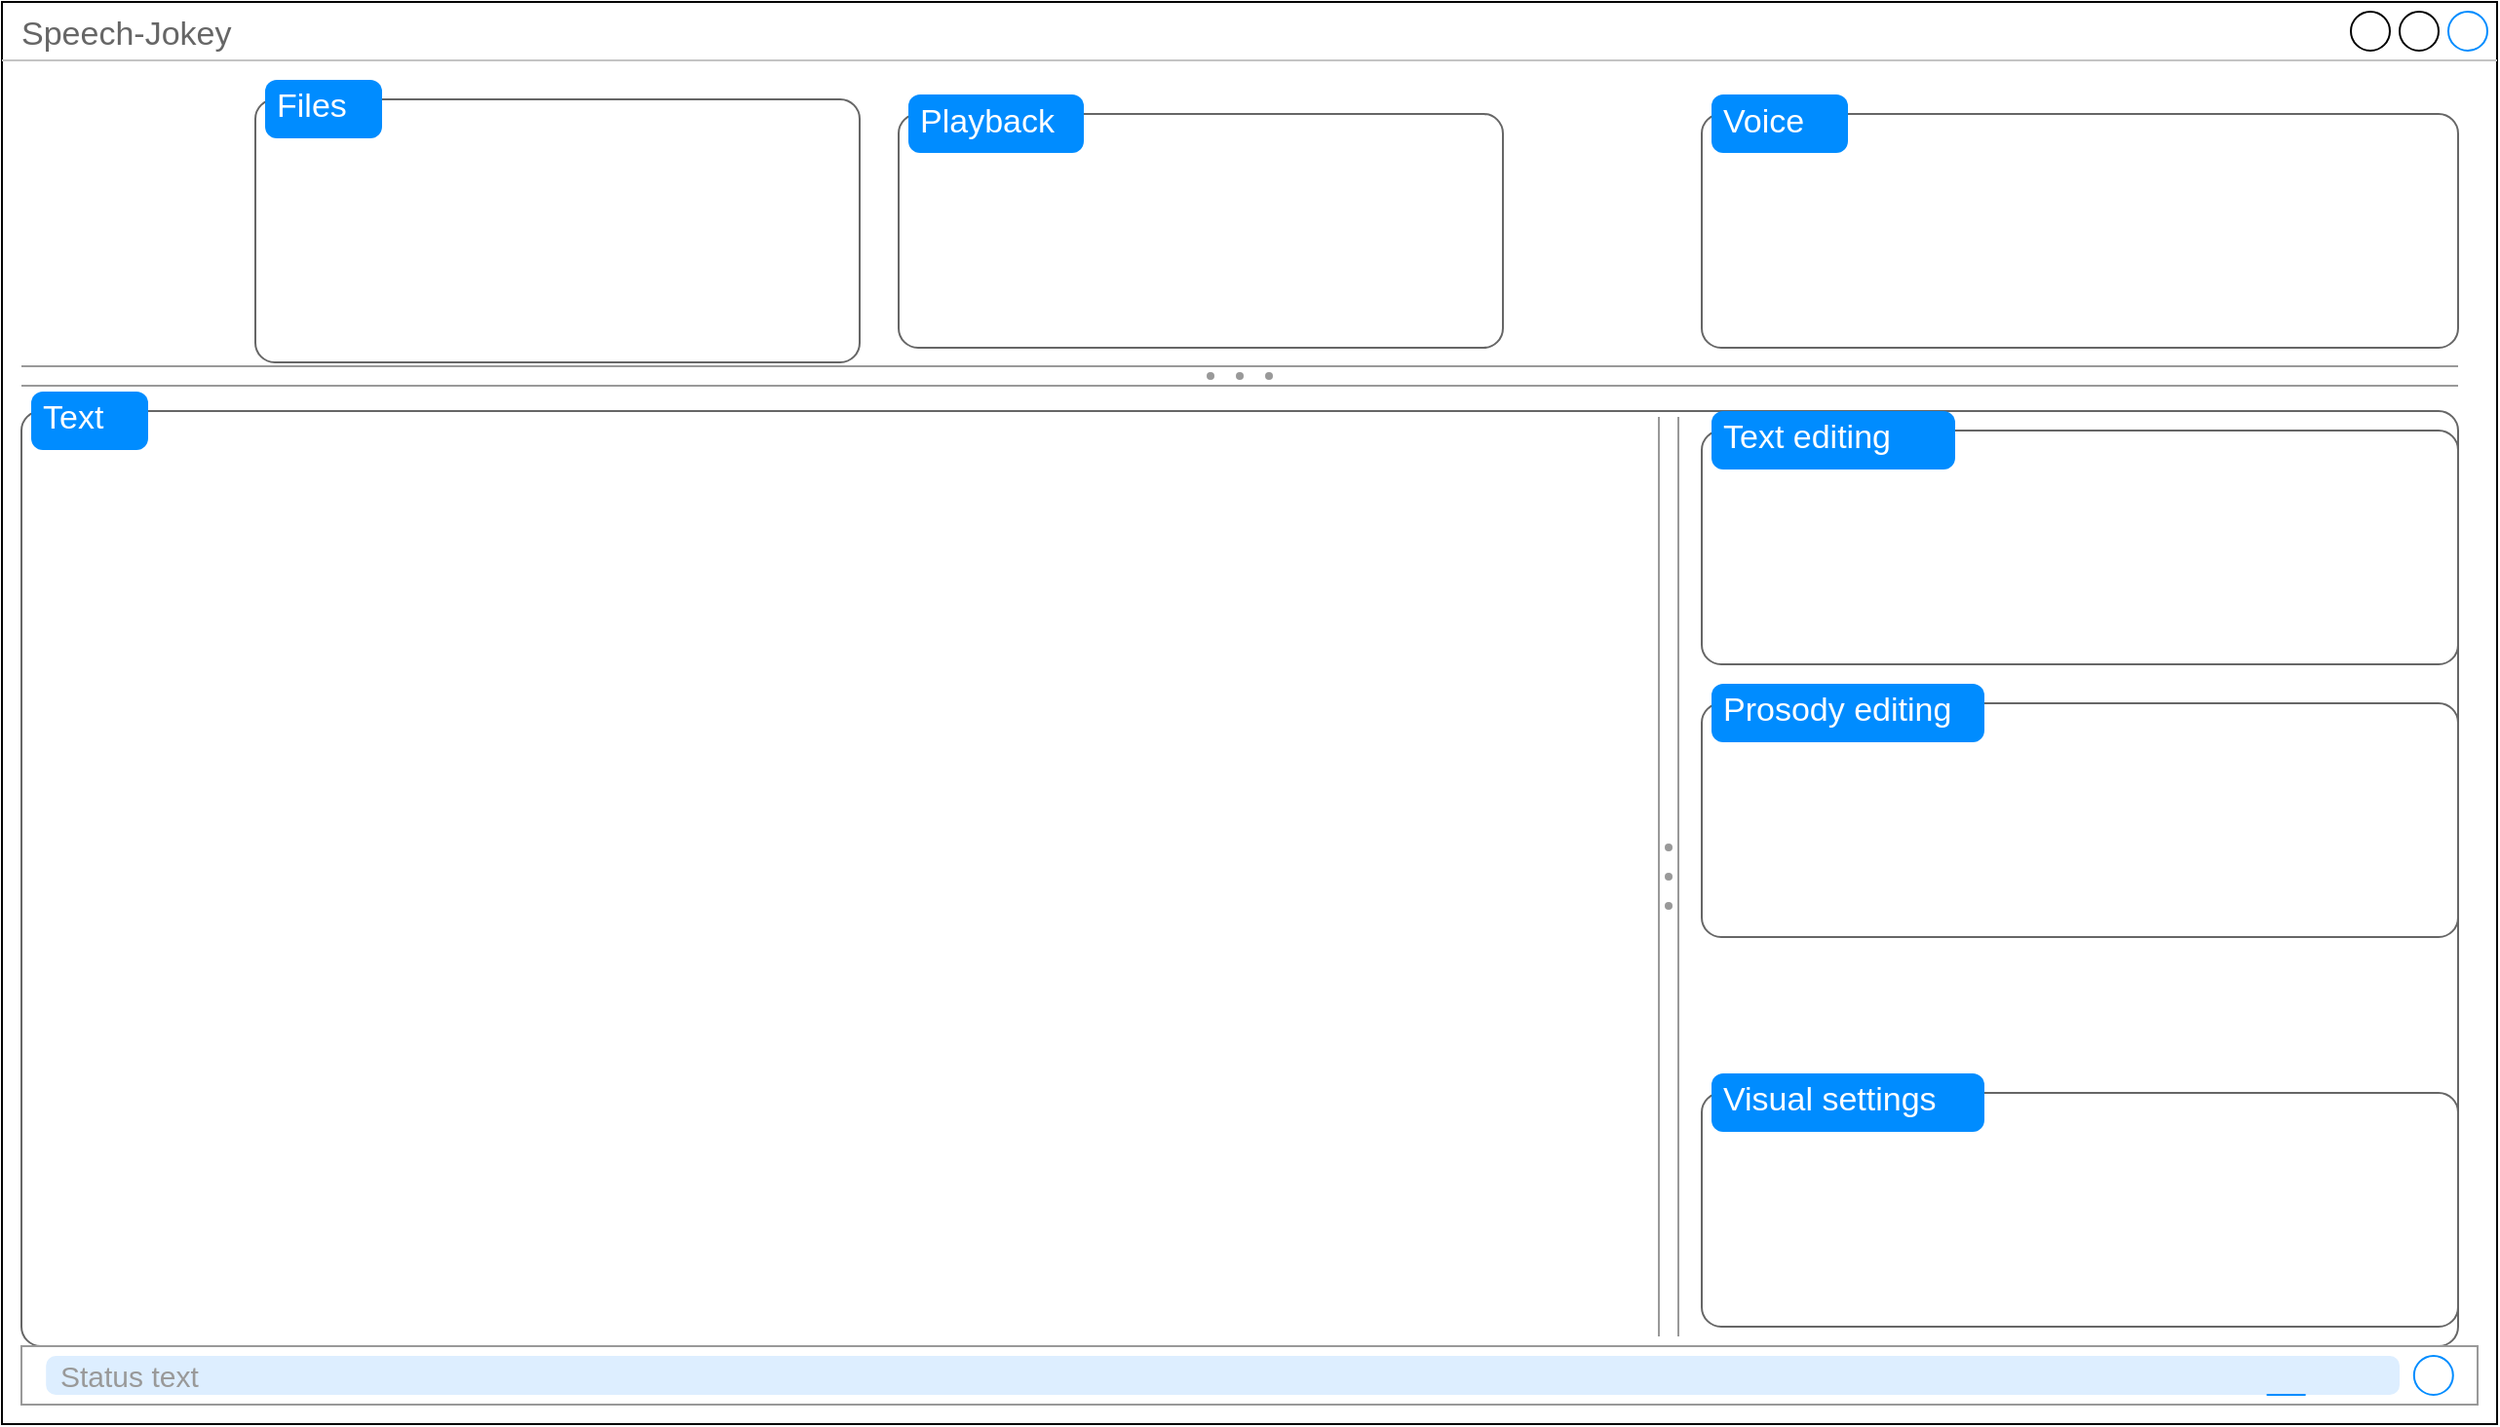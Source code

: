 <mxfile version="23.1.1" type="github">
  <diagram name="Page-1" id="PBg55gAw4XukbWbmwyFZ">
    <mxGraphModel dx="2278" dy="1466" grid="1" gridSize="10" guides="1" tooltips="1" connect="1" arrows="1" fold="1" page="1" pageScale="1" pageWidth="1654" pageHeight="1169" math="0" shadow="0">
      <root>
        <mxCell id="0" />
        <mxCell id="1" parent="0" />
        <mxCell id="mHXYmhf6QTTIRyPpXMR3-4" value="Speech-Jokey" style="strokeWidth=1;shadow=0;dashed=0;align=center;html=1;shape=mxgraph.mockup.containers.window;align=left;verticalAlign=top;spacingLeft=8;strokeColor2=#008cff;strokeColor3=#c4c4c4;fontColor=#666666;mainText=;fontSize=17;labelBackgroundColor=none;whiteSpace=wrap;" vertex="1" parent="1">
          <mxGeometry x="40" y="350" width="1280" height="730" as="geometry" />
        </mxCell>
        <mxCell id="mHXYmhf6QTTIRyPpXMR3-7" value="" style="shape=mxgraph.mockup.containers.marginRect;rectMarginTop=10;strokeColor=#666666;strokeWidth=1;dashed=0;rounded=1;arcSize=5;recursiveResize=0;html=1;whiteSpace=wrap;" vertex="1" parent="1">
          <mxGeometry x="50" y="550" width="1250" height="490" as="geometry" />
        </mxCell>
        <mxCell id="mHXYmhf6QTTIRyPpXMR3-8" value="Text" style="shape=rect;strokeColor=none;fillColor=#008cff;strokeWidth=1;dashed=0;rounded=1;arcSize=20;fontColor=#ffffff;fontSize=17;spacing=2;spacingTop=-2;align=left;autosize=1;spacingLeft=4;resizeWidth=0;resizeHeight=0;perimeter=none;html=1;whiteSpace=wrap;" vertex="1" parent="mHXYmhf6QTTIRyPpXMR3-7">
          <mxGeometry x="5" width="60" height="30" as="geometry" />
        </mxCell>
        <mxCell id="mHXYmhf6QTTIRyPpXMR3-34" value="" style="verticalLabelPosition=bottom;shadow=0;dashed=0;align=center;html=1;verticalAlign=top;strokeWidth=1;shape=mxgraph.mockup.forms.splitter;strokeColor=#999999;" vertex="1" parent="mHXYmhf6QTTIRyPpXMR3-7">
          <mxGeometry y="-13" width="1250" height="10" as="geometry" />
        </mxCell>
        <mxCell id="mHXYmhf6QTTIRyPpXMR3-9" value="" style="shape=mxgraph.mockup.containers.marginRect;rectMarginTop=10;strokeColor=#666666;strokeWidth=1;dashed=0;rounded=1;arcSize=5;recursiveResize=0;html=1;whiteSpace=wrap;" vertex="1" parent="1">
          <mxGeometry x="170" y="390" width="310" height="145" as="geometry" />
        </mxCell>
        <mxCell id="mHXYmhf6QTTIRyPpXMR3-10" value="Files" style="shape=rect;strokeColor=none;fillColor=#008cff;strokeWidth=1;dashed=0;rounded=1;arcSize=20;fontColor=#ffffff;fontSize=17;spacing=2;spacingTop=-2;align=left;autosize=1;spacingLeft=4;resizeWidth=0;resizeHeight=0;perimeter=none;html=1;whiteSpace=wrap;" vertex="1" parent="mHXYmhf6QTTIRyPpXMR3-9">
          <mxGeometry x="5" width="60" height="30" as="geometry" />
        </mxCell>
        <mxCell id="mHXYmhf6QTTIRyPpXMR3-11" value="" style="shape=mxgraph.mockup.containers.marginRect;rectMarginTop=10;strokeColor=#666666;strokeWidth=1;dashed=0;rounded=1;arcSize=5;recursiveResize=0;html=1;whiteSpace=wrap;" vertex="1" parent="1">
          <mxGeometry x="912" y="397.5" width="388" height="130" as="geometry" />
        </mxCell>
        <mxCell id="mHXYmhf6QTTIRyPpXMR3-12" value="Voice" style="shape=rect;strokeColor=none;fillColor=#008cff;strokeWidth=1;dashed=0;rounded=1;arcSize=20;fontColor=#ffffff;fontSize=17;spacing=2;spacingTop=-2;align=left;autosize=1;spacingLeft=4;resizeWidth=0;resizeHeight=0;perimeter=none;html=1;whiteSpace=wrap;" vertex="1" parent="mHXYmhf6QTTIRyPpXMR3-11">
          <mxGeometry x="5" width="70" height="30" as="geometry" />
        </mxCell>
        <mxCell id="mHXYmhf6QTTIRyPpXMR3-13" value="" style="shape=mxgraph.mockup.containers.marginRect;rectMarginTop=10;strokeColor=#666666;strokeWidth=1;dashed=0;rounded=1;arcSize=5;recursiveResize=0;html=1;whiteSpace=wrap;" vertex="1" parent="1">
          <mxGeometry x="500" y="397.5" width="310" height="130" as="geometry" />
        </mxCell>
        <mxCell id="mHXYmhf6QTTIRyPpXMR3-14" value="Playback" style="shape=rect;strokeColor=none;fillColor=#008cff;strokeWidth=1;dashed=0;rounded=1;arcSize=20;fontColor=#ffffff;fontSize=17;spacing=2;spacingTop=-2;align=left;autosize=1;spacingLeft=4;resizeWidth=0;resizeHeight=0;perimeter=none;html=1;whiteSpace=wrap;" vertex="1" parent="mHXYmhf6QTTIRyPpXMR3-13">
          <mxGeometry x="5" width="90" height="30" as="geometry" />
        </mxCell>
        <mxCell id="mHXYmhf6QTTIRyPpXMR3-15" value="" style="shape=mxgraph.mockup.containers.marginRect;rectMarginTop=10;strokeColor=#666666;strokeWidth=1;dashed=0;rounded=1;arcSize=5;recursiveResize=0;html=1;whiteSpace=wrap;" vertex="1" parent="1">
          <mxGeometry x="912" y="560" width="388" height="130" as="geometry" />
        </mxCell>
        <mxCell id="mHXYmhf6QTTIRyPpXMR3-16" value="Text editing" style="shape=rect;strokeColor=none;fillColor=#008cff;strokeWidth=1;dashed=0;rounded=1;arcSize=20;fontColor=#ffffff;fontSize=17;spacing=2;spacingTop=-2;align=left;autosize=1;spacingLeft=4;resizeWidth=0;resizeHeight=0;perimeter=none;html=1;whiteSpace=wrap;" vertex="1" parent="mHXYmhf6QTTIRyPpXMR3-15">
          <mxGeometry x="5" width="125" height="30" as="geometry" />
        </mxCell>
        <mxCell id="mHXYmhf6QTTIRyPpXMR3-17" value="" style="shape=mxgraph.mockup.containers.marginRect;rectMarginTop=10;strokeColor=#666666;strokeWidth=1;dashed=0;rounded=1;arcSize=5;recursiveResize=0;html=1;whiteSpace=wrap;" vertex="1" parent="1">
          <mxGeometry x="912" y="700" width="388" height="130" as="geometry" />
        </mxCell>
        <mxCell id="mHXYmhf6QTTIRyPpXMR3-18" value="Prosody editing" style="shape=rect;strokeColor=none;fillColor=#008cff;strokeWidth=1;dashed=0;rounded=1;arcSize=20;fontColor=#ffffff;fontSize=17;spacing=2;spacingTop=-2;align=left;autosize=1;spacingLeft=4;resizeWidth=0;resizeHeight=0;perimeter=none;html=1;whiteSpace=wrap;" vertex="1" parent="mHXYmhf6QTTIRyPpXMR3-17">
          <mxGeometry x="5" width="140" height="30" as="geometry" />
        </mxCell>
        <mxCell id="mHXYmhf6QTTIRyPpXMR3-19" value="" style="shape=mxgraph.mockup.containers.marginRect;rectMarginTop=10;strokeColor=#666666;strokeWidth=1;dashed=0;rounded=1;arcSize=5;recursiveResize=0;html=1;whiteSpace=wrap;" vertex="1" parent="1">
          <mxGeometry x="912" y="900" width="388" height="130" as="geometry" />
        </mxCell>
        <mxCell id="mHXYmhf6QTTIRyPpXMR3-20" value="Visual settings" style="shape=rect;strokeColor=none;fillColor=#008cff;strokeWidth=1;dashed=0;rounded=1;arcSize=20;fontColor=#ffffff;fontSize=17;spacing=2;spacingTop=-2;align=left;autosize=1;spacingLeft=4;resizeWidth=0;resizeHeight=0;perimeter=none;html=1;whiteSpace=wrap;" vertex="1" parent="mHXYmhf6QTTIRyPpXMR3-19">
          <mxGeometry x="5" width="140" height="30" as="geometry" />
        </mxCell>
        <mxCell id="mHXYmhf6QTTIRyPpXMR3-21" value="" style="strokeWidth=1;shadow=0;dashed=0;align=center;html=1;shape=mxgraph.mockup.misc.rrect;rSize=0;strokeColor=#999999;fillColor=#ffffff;" vertex="1" parent="1">
          <mxGeometry x="50" y="1040" width="1260" height="30" as="geometry" />
        </mxCell>
        <mxCell id="mHXYmhf6QTTIRyPpXMR3-22" value="Status text" style="strokeWidth=1;shadow=0;dashed=0;align=center;html=1;shape=mxgraph.mockup.misc.rrect;rSize=5;strokeColor=none;fontSize=15;fontColor=#999999;fillColor=#ddeeff;align=left;spacingLeft=5;whiteSpace=wrap;" vertex="1" parent="mHXYmhf6QTTIRyPpXMR3-21">
          <mxGeometry x="12.6" y="5" width="1207.4" height="20" as="geometry" />
        </mxCell>
        <mxCell id="mHXYmhf6QTTIRyPpXMR3-25" value="" style="strokeWidth=1;shadow=0;dashed=0;align=center;html=1;shape=mxgraph.mockup.misc.anchor;" vertex="1" parent="mHXYmhf6QTTIRyPpXMR3-21">
          <mxGeometry x="1247.4" y="15" as="geometry" />
        </mxCell>
        <mxCell id="mHXYmhf6QTTIRyPpXMR3-26" value="" style="shape=ellipse;fillColor=none;strokeColor=#008cff;resizable=0;html=1;" vertex="1" parent="mHXYmhf6QTTIRyPpXMR3-25">
          <mxGeometry x="-20" y="-10" width="20" height="20" as="geometry" />
        </mxCell>
        <mxCell id="mHXYmhf6QTTIRyPpXMR3-27" value="" style="strokeWidth=1;shadow=0;dashed=0;align=center;html=1;shape=mxgraph.mockup.misc.anchor;" vertex="1" parent="mHXYmhf6QTTIRyPpXMR3-21">
          <mxGeometry x="1171.8" y="15" as="geometry" />
        </mxCell>
        <mxCell id="mHXYmhf6QTTIRyPpXMR3-28" value="" style="shape=line;strokeColor=#008cff;resizable=0;" vertex="1" parent="mHXYmhf6QTTIRyPpXMR3-27">
          <mxGeometry x="-20" y="5" width="20" height="10" as="geometry" />
        </mxCell>
        <mxCell id="mHXYmhf6QTTIRyPpXMR3-31" value="" style="shape=image;html=1;verticalAlign=top;verticalLabelPosition=bottom;labelBackgroundColor=#ffffff;imageAspect=0;aspect=fixed;image=https://cdn4.iconfinder.com/data/icons/geosm-e-commerce/48/menu-128.png" vertex="1" parent="1">
          <mxGeometry x="50" y="420" width="130" height="130" as="geometry" />
        </mxCell>
        <mxCell id="mHXYmhf6QTTIRyPpXMR3-32" value="" style="verticalLabelPosition=bottom;shadow=0;dashed=0;align=center;html=1;verticalAlign=top;strokeWidth=1;shape=mxgraph.mockup.forms.splitter;strokeColor=#999999;direction=north;" vertex="1" parent="1">
          <mxGeometry x="890" y="563" width="10" height="472" as="geometry" />
        </mxCell>
      </root>
    </mxGraphModel>
  </diagram>
</mxfile>
